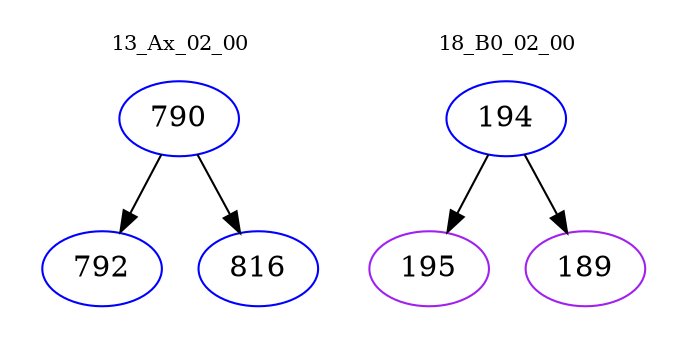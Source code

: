 digraph{
subgraph cluster_0 {
color = white
label = "13_Ax_02_00";
fontsize=10;
T0_790 [label="790", color="blue"]
T0_790 -> T0_792 [color="black"]
T0_792 [label="792", color="blue"]
T0_790 -> T0_816 [color="black"]
T0_816 [label="816", color="blue"]
}
subgraph cluster_1 {
color = white
label = "18_B0_02_00";
fontsize=10;
T1_194 [label="194", color="blue"]
T1_194 -> T1_195 [color="black"]
T1_195 [label="195", color="purple"]
T1_194 -> T1_189 [color="black"]
T1_189 [label="189", color="purple"]
}
}
